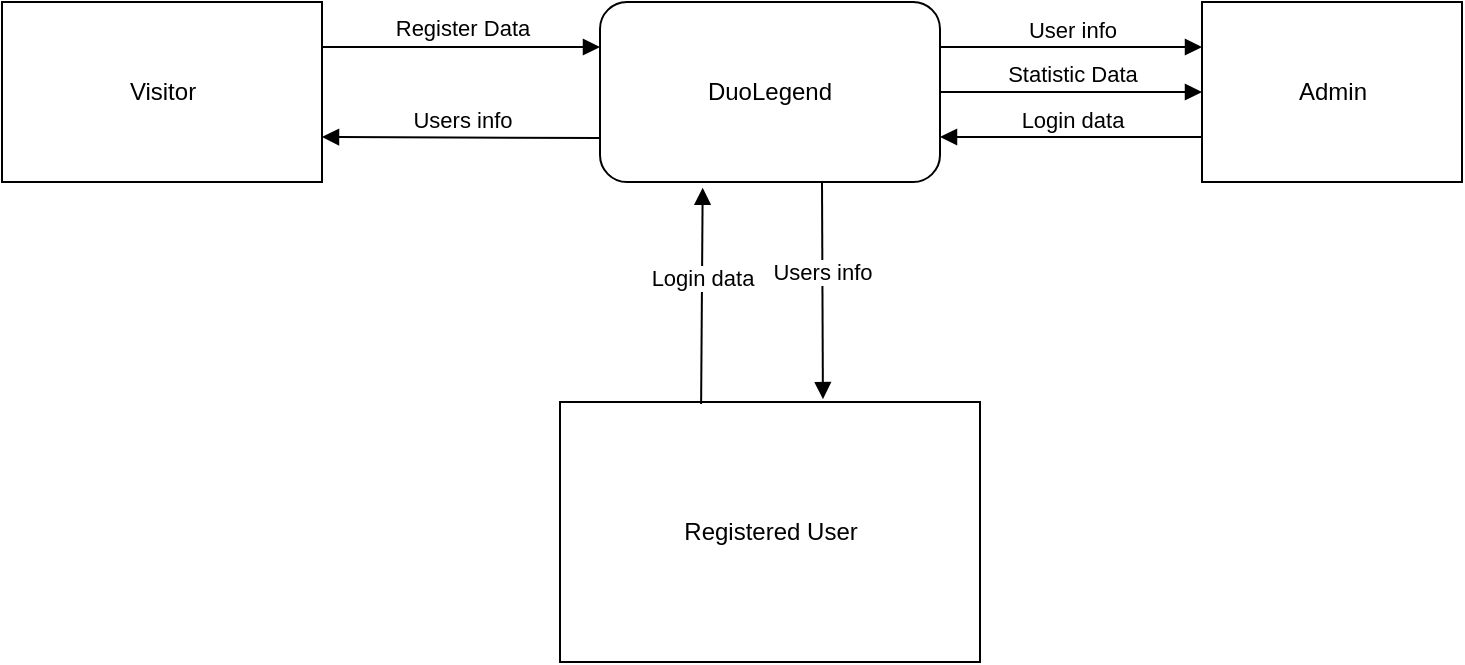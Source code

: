 <mxfile version="14.8.6" type="device"><diagram id="ME2jivf3D3ldkTfYpL3W" name="Page-1"><mxGraphModel dx="1038" dy="547" grid="1" gridSize="10" guides="1" tooltips="1" connect="1" arrows="1" fold="1" page="1" pageScale="1" pageWidth="827" pageHeight="1169" math="0" shadow="0"><root><mxCell id="0"/><mxCell id="1" parent="0"/><mxCell id="i8t11vZRAs7mTDtekjXY-1" value="DuoLegend" style="rounded=1;whiteSpace=wrap;html=1;" vertex="1" parent="1"><mxGeometry x="349" y="110" width="170" height="90" as="geometry"/></mxCell><mxCell id="i8t11vZRAs7mTDtekjXY-2" value="Visitor" style="html=1;" vertex="1" parent="1"><mxGeometry x="50" y="110" width="160" height="90" as="geometry"/></mxCell><mxCell id="i8t11vZRAs7mTDtekjXY-3" value="Registered User" style="html=1;" vertex="1" parent="1"><mxGeometry x="329" y="310" width="210" height="130" as="geometry"/></mxCell><mxCell id="i8t11vZRAs7mTDtekjXY-4" value="Admin" style="html=1;" vertex="1" parent="1"><mxGeometry x="650" y="110" width="130" height="90" as="geometry"/></mxCell><mxCell id="i8t11vZRAs7mTDtekjXY-6" value="Register Data" style="html=1;verticalAlign=bottom;endArrow=block;exitX=1;exitY=0.25;exitDx=0;exitDy=0;entryX=0;entryY=0.25;entryDx=0;entryDy=0;" edge="1" parent="1" source="i8t11vZRAs7mTDtekjXY-2" target="i8t11vZRAs7mTDtekjXY-1"><mxGeometry width="80" relative="1" as="geometry"><mxPoint x="260" y="140" as="sourcePoint"/><mxPoint x="349" y="129" as="targetPoint"/></mxGeometry></mxCell><mxCell id="i8t11vZRAs7mTDtekjXY-7" value="User info" style="html=1;verticalAlign=bottom;endArrow=block;entryX=0;entryY=0.25;entryDx=0;entryDy=0;exitX=1;exitY=0.25;exitDx=0;exitDy=0;" edge="1" parent="1" source="i8t11vZRAs7mTDtekjXY-1" target="i8t11vZRAs7mTDtekjXY-4"><mxGeometry width="80" relative="1" as="geometry"><mxPoint x="539" y="130" as="sourcePoint"/><mxPoint x="629" y="130" as="targetPoint"/></mxGeometry></mxCell><mxCell id="i8t11vZRAs7mTDtekjXY-8" value="Users info" style="html=1;verticalAlign=bottom;endArrow=block;entryX=1;entryY=0.75;entryDx=0;entryDy=0;" edge="1" parent="1" target="i8t11vZRAs7mTDtekjXY-2"><mxGeometry width="80" relative="1" as="geometry"><mxPoint x="349" y="178" as="sourcePoint"/><mxPoint x="220" y="180" as="targetPoint"/></mxGeometry></mxCell><mxCell id="i8t11vZRAs7mTDtekjXY-9" value="Login data" style="html=1;verticalAlign=bottom;endArrow=block;entryX=0.302;entryY=1.032;entryDx=0;entryDy=0;entryPerimeter=0;exitX=0.336;exitY=0.008;exitDx=0;exitDy=0;exitPerimeter=0;" edge="1" parent="1" source="i8t11vZRAs7mTDtekjXY-3" target="i8t11vZRAs7mTDtekjXY-1"><mxGeometry width="80" relative="1" as="geometry"><mxPoint x="400" y="290" as="sourcePoint"/><mxPoint x="400" y="210" as="targetPoint"/></mxGeometry></mxCell><mxCell id="i8t11vZRAs7mTDtekjXY-10" value="Users info" style="html=1;verticalAlign=bottom;endArrow=block;entryX=0.626;entryY=-0.011;entryDx=0;entryDy=0;entryPerimeter=0;" edge="1" parent="1" target="i8t11vZRAs7mTDtekjXY-3"><mxGeometry width="80" relative="1" as="geometry"><mxPoint x="460" y="200" as="sourcePoint"/><mxPoint x="460" y="295" as="targetPoint"/></mxGeometry></mxCell><mxCell id="i8t11vZRAs7mTDtekjXY-11" value="Login data" style="html=1;verticalAlign=bottom;endArrow=block;exitX=0;exitY=0.75;exitDx=0;exitDy=0;entryX=1;entryY=0.75;entryDx=0;entryDy=0;" edge="1" parent="1" source="i8t11vZRAs7mTDtekjXY-4" target="i8t11vZRAs7mTDtekjXY-1"><mxGeometry width="80" relative="1" as="geometry"><mxPoint x="630" y="199" as="sourcePoint"/><mxPoint x="540" y="199" as="targetPoint"/></mxGeometry></mxCell><mxCell id="i8t11vZRAs7mTDtekjXY-12" value="Statistic Data" style="html=1;verticalAlign=bottom;endArrow=block;entryX=0;entryY=0.5;entryDx=0;entryDy=0;exitX=1;exitY=0.5;exitDx=0;exitDy=0;" edge="1" parent="1" source="i8t11vZRAs7mTDtekjXY-1" target="i8t11vZRAs7mTDtekjXY-4"><mxGeometry width="80" relative="1" as="geometry"><mxPoint x="540" y="170" as="sourcePoint"/><mxPoint x="620" y="170" as="targetPoint"/></mxGeometry></mxCell></root></mxGraphModel></diagram></mxfile>